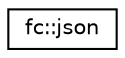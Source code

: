 digraph "Graphical Class Hierarchy"
{
  edge [fontname="Helvetica",fontsize="10",labelfontname="Helvetica",labelfontsize="10"];
  node [fontname="Helvetica",fontsize="10",shape=record];
  rankdir="LR";
  Node0 [label="fc::json",height=0.2,width=0.4,color="black", fillcolor="white", style="filled",URL="$classfc_1_1json.html"];
}
